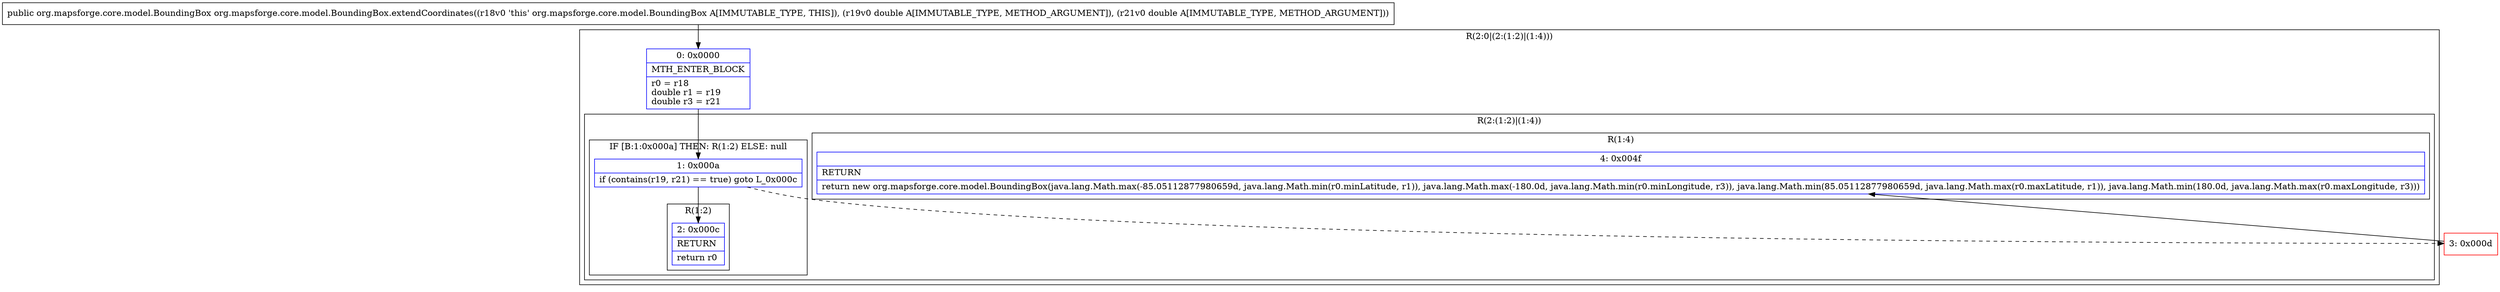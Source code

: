 digraph "CFG fororg.mapsforge.core.model.BoundingBox.extendCoordinates(DD)Lorg\/mapsforge\/core\/model\/BoundingBox;" {
subgraph cluster_Region_2049147161 {
label = "R(2:0|(2:(1:2)|(1:4)))";
node [shape=record,color=blue];
Node_0 [shape=record,label="{0\:\ 0x0000|MTH_ENTER_BLOCK\l|r0 = r18\ldouble r1 = r19\ldouble r3 = r21\l}"];
subgraph cluster_Region_866120987 {
label = "R(2:(1:2)|(1:4))";
node [shape=record,color=blue];
subgraph cluster_IfRegion_1617513228 {
label = "IF [B:1:0x000a] THEN: R(1:2) ELSE: null";
node [shape=record,color=blue];
Node_1 [shape=record,label="{1\:\ 0x000a|if (contains(r19, r21) == true) goto L_0x000c\l}"];
subgraph cluster_Region_1979215961 {
label = "R(1:2)";
node [shape=record,color=blue];
Node_2 [shape=record,label="{2\:\ 0x000c|RETURN\l|return r0\l}"];
}
}
subgraph cluster_Region_1388513723 {
label = "R(1:4)";
node [shape=record,color=blue];
Node_4 [shape=record,label="{4\:\ 0x004f|RETURN\l|return new org.mapsforge.core.model.BoundingBox(java.lang.Math.max(\-85.05112877980659d, java.lang.Math.min(r0.minLatitude, r1)), java.lang.Math.max(\-180.0d, java.lang.Math.min(r0.minLongitude, r3)), java.lang.Math.min(85.05112877980659d, java.lang.Math.max(r0.maxLatitude, r1)), java.lang.Math.min(180.0d, java.lang.Math.max(r0.maxLongitude, r3)))\l}"];
}
}
}
Node_3 [shape=record,color=red,label="{3\:\ 0x000d}"];
MethodNode[shape=record,label="{public org.mapsforge.core.model.BoundingBox org.mapsforge.core.model.BoundingBox.extendCoordinates((r18v0 'this' org.mapsforge.core.model.BoundingBox A[IMMUTABLE_TYPE, THIS]), (r19v0 double A[IMMUTABLE_TYPE, METHOD_ARGUMENT]), (r21v0 double A[IMMUTABLE_TYPE, METHOD_ARGUMENT])) }"];
MethodNode -> Node_0;
Node_0 -> Node_1;
Node_1 -> Node_2;
Node_1 -> Node_3[style=dashed];
Node_3 -> Node_4;
}

